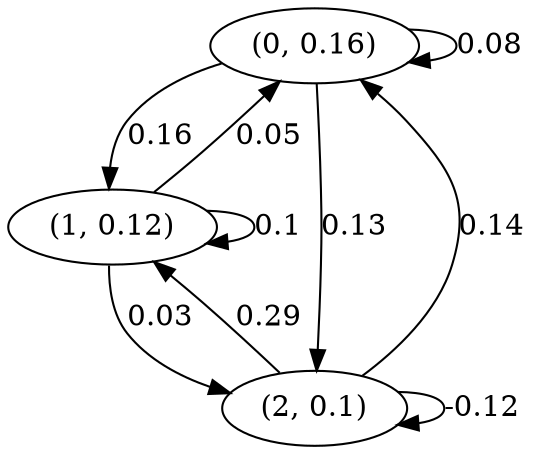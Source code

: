 digraph {
    0 [ label = "(0, 0.16)" ]
    1 [ label = "(1, 0.12)" ]
    2 [ label = "(2, 0.1)" ]
    0 -> 0 [ label = "0.08" ]
    1 -> 1 [ label = "0.1" ]
    2 -> 2 [ label = "-0.12" ]
    1 -> 0 [ label = "0.05" ]
    2 -> 0 [ label = "0.14" ]
    0 -> 1 [ label = "0.16" ]
    2 -> 1 [ label = "0.29" ]
    0 -> 2 [ label = "0.13" ]
    1 -> 2 [ label = "0.03" ]
}

